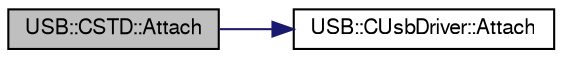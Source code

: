 digraph G
{
  bgcolor="transparent";
  edge [fontname="FreeSans",fontsize=10,labelfontname="FreeSans",labelfontsize=10];
  node [fontname="FreeSans",fontsize=10,shape=record];
  rankdir=LR;
  Node1 [label="USB::CSTD::Attach",height=0.2,width=0.4,color="black", fillcolor="grey75", style="filled" fontcolor="black"];
  Node1 -> Node2 [color="midnightblue",fontsize=10,style="solid",fontname="FreeSans"];
  Node2 [label="USB::CUsbDriver::Attach",height=0.2,width=0.4,color="black",URL="$class_u_s_b_1_1_c_usb_driver.html#39a3359cccdcedde01052f3b7ecd9a16",tooltip="Handles the attachment or detachment of the device to or from the USB."];
}
